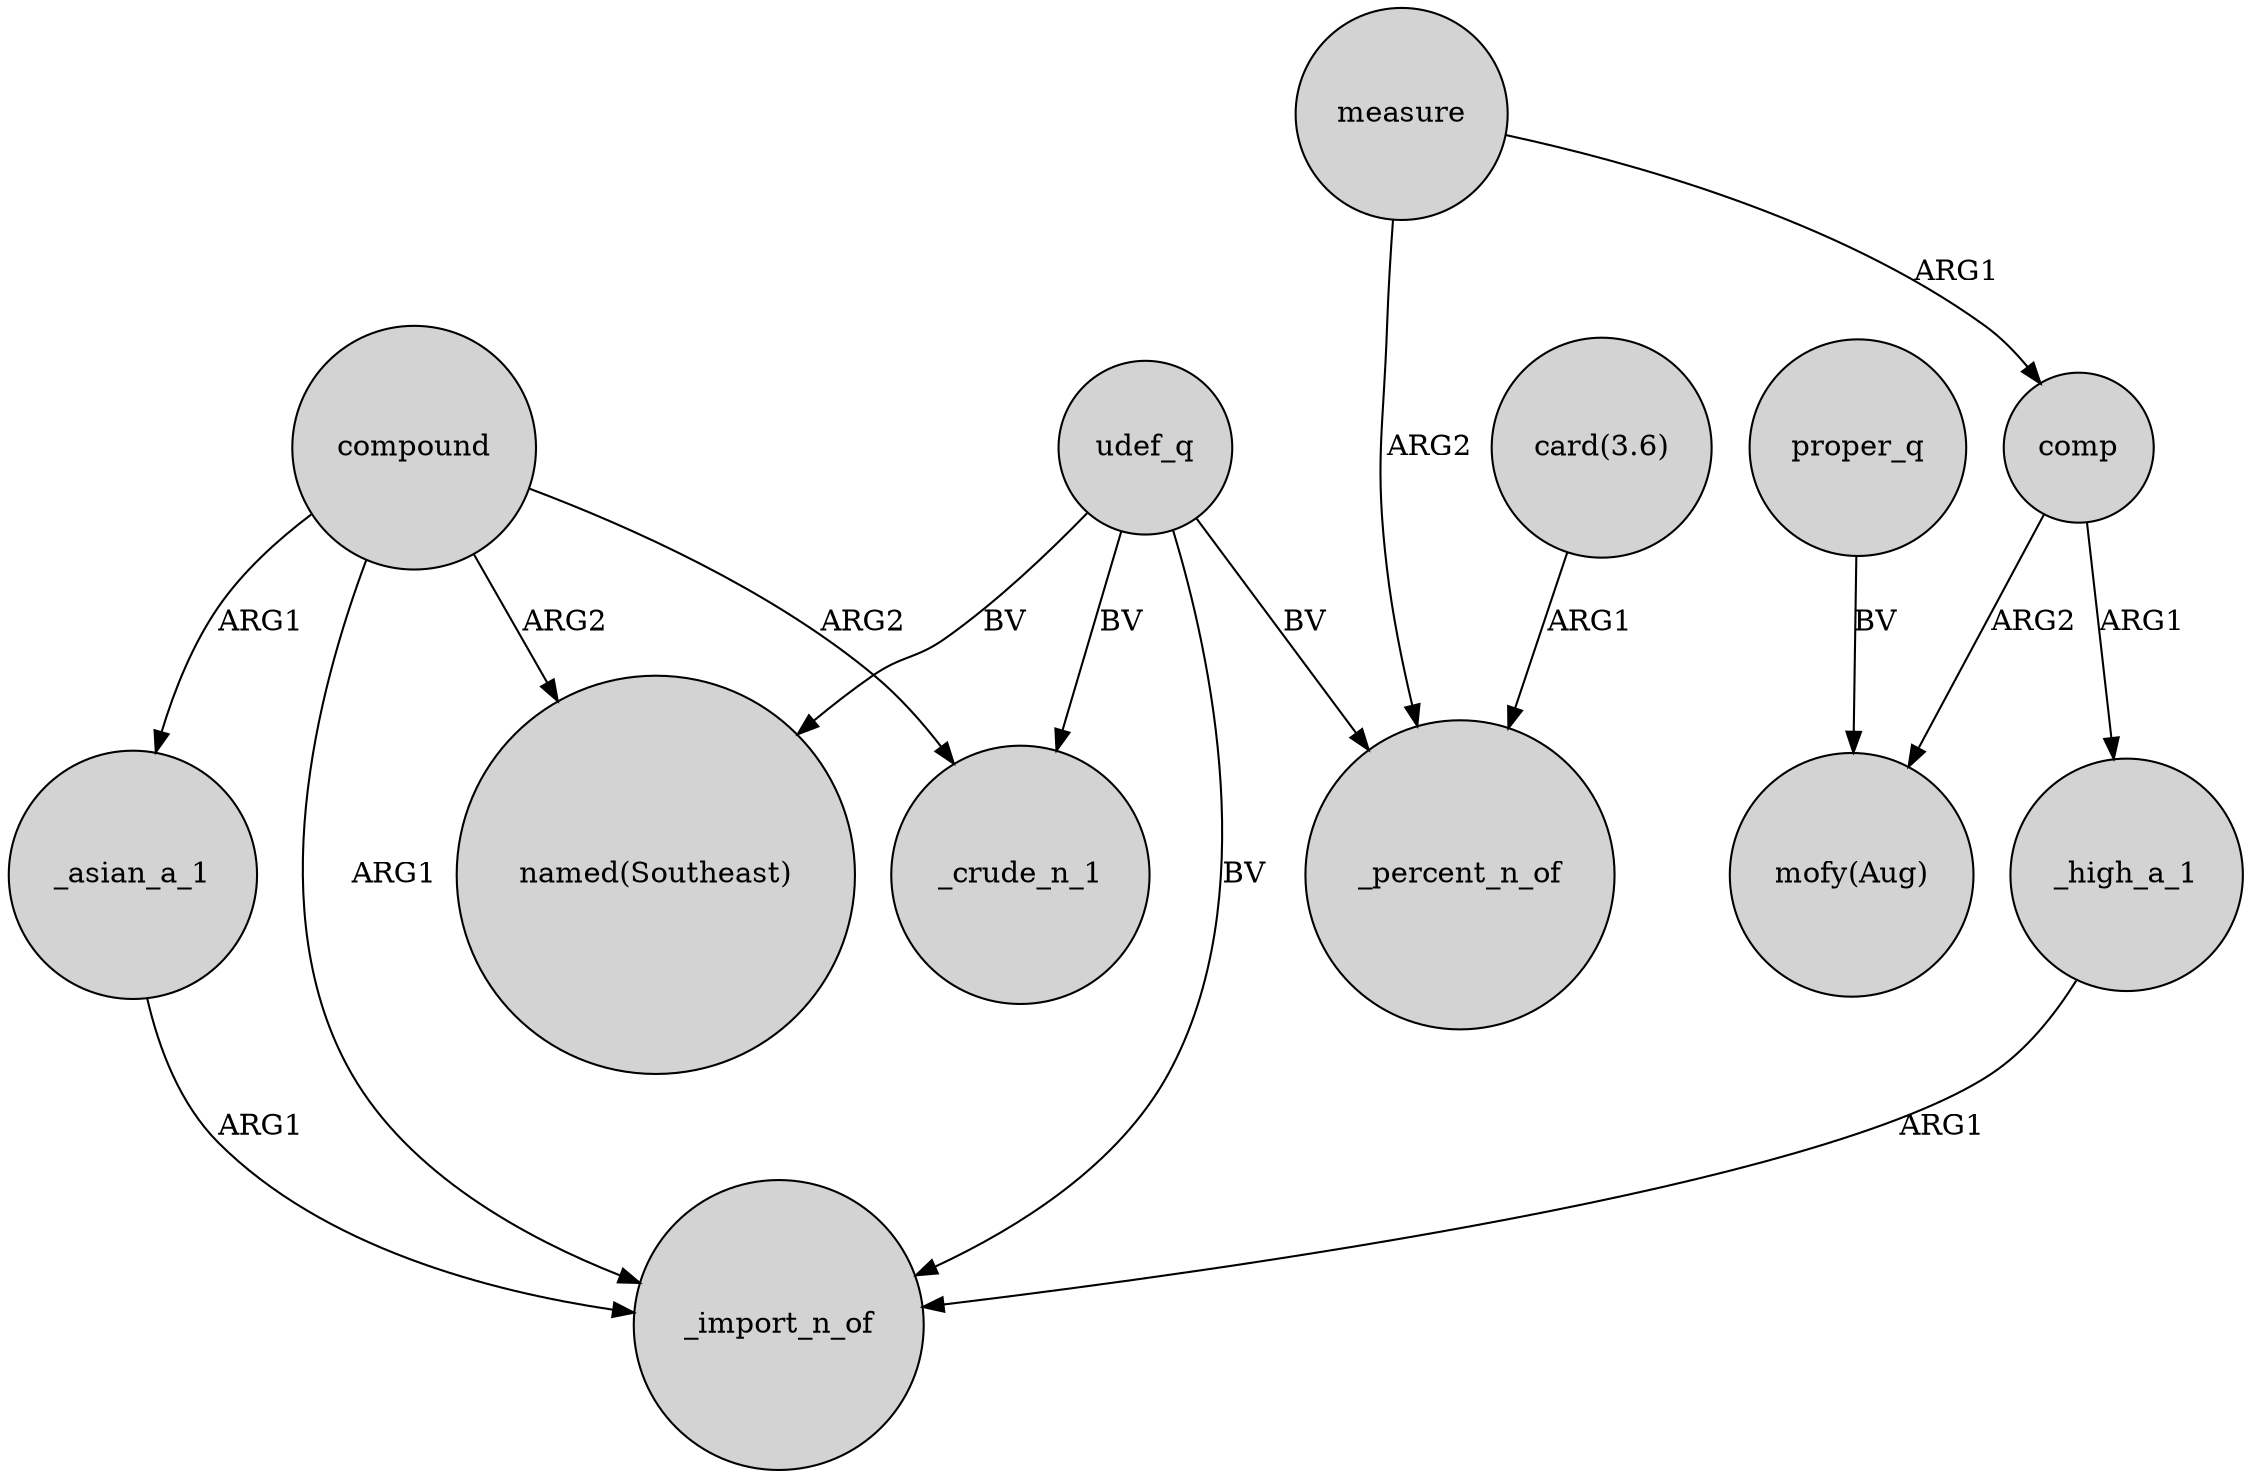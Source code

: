 digraph {
	node [shape=circle style=filled]
	compound -> _crude_n_1 [label=ARG2]
	compound -> "named(Southeast)" [label=ARG2]
	_asian_a_1 -> _import_n_of [label=ARG1]
	"card(3.6)" -> _percent_n_of [label=ARG1]
	measure -> comp [label=ARG1]
	measure -> _percent_n_of [label=ARG2]
	comp -> _high_a_1 [label=ARG1]
	_high_a_1 -> _import_n_of [label=ARG1]
	udef_q -> _percent_n_of [label=BV]
	udef_q -> _crude_n_1 [label=BV]
	proper_q -> "mofy(Aug)" [label=BV]
	comp -> "mofy(Aug)" [label=ARG2]
	compound -> _import_n_of [label=ARG1]
	udef_q -> "named(Southeast)" [label=BV]
	compound -> _asian_a_1 [label=ARG1]
	udef_q -> _import_n_of [label=BV]
}

